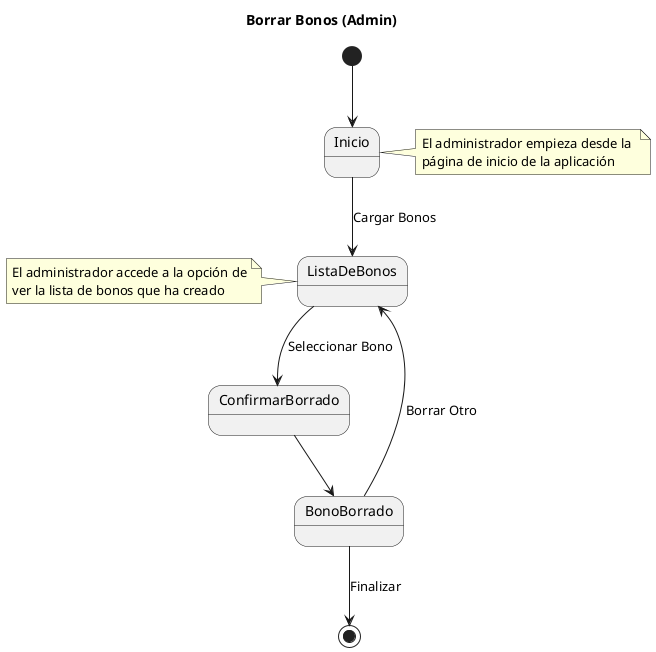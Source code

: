 @startuml
title Borrar Bonos (Admin)

[*] --> Inicio
note right of Inicio
El administrador empieza desde la 
página de inicio de la aplicación
end note

Inicio --> ListaDeBonos : Cargar Bonos

ListaDeBonos --> ConfirmarBorrado : Seleccionar Bono
note left of ListaDeBonos 
El administrador accede a la opción de
ver la lista de bonos que ha creado
endnote

ConfirmarBorrado --> BonoBorrado
BonoBorrado --> ListaDeBonos : Borrar Otro
BonoBorrado --> [*] : Finalizar

@enduml
